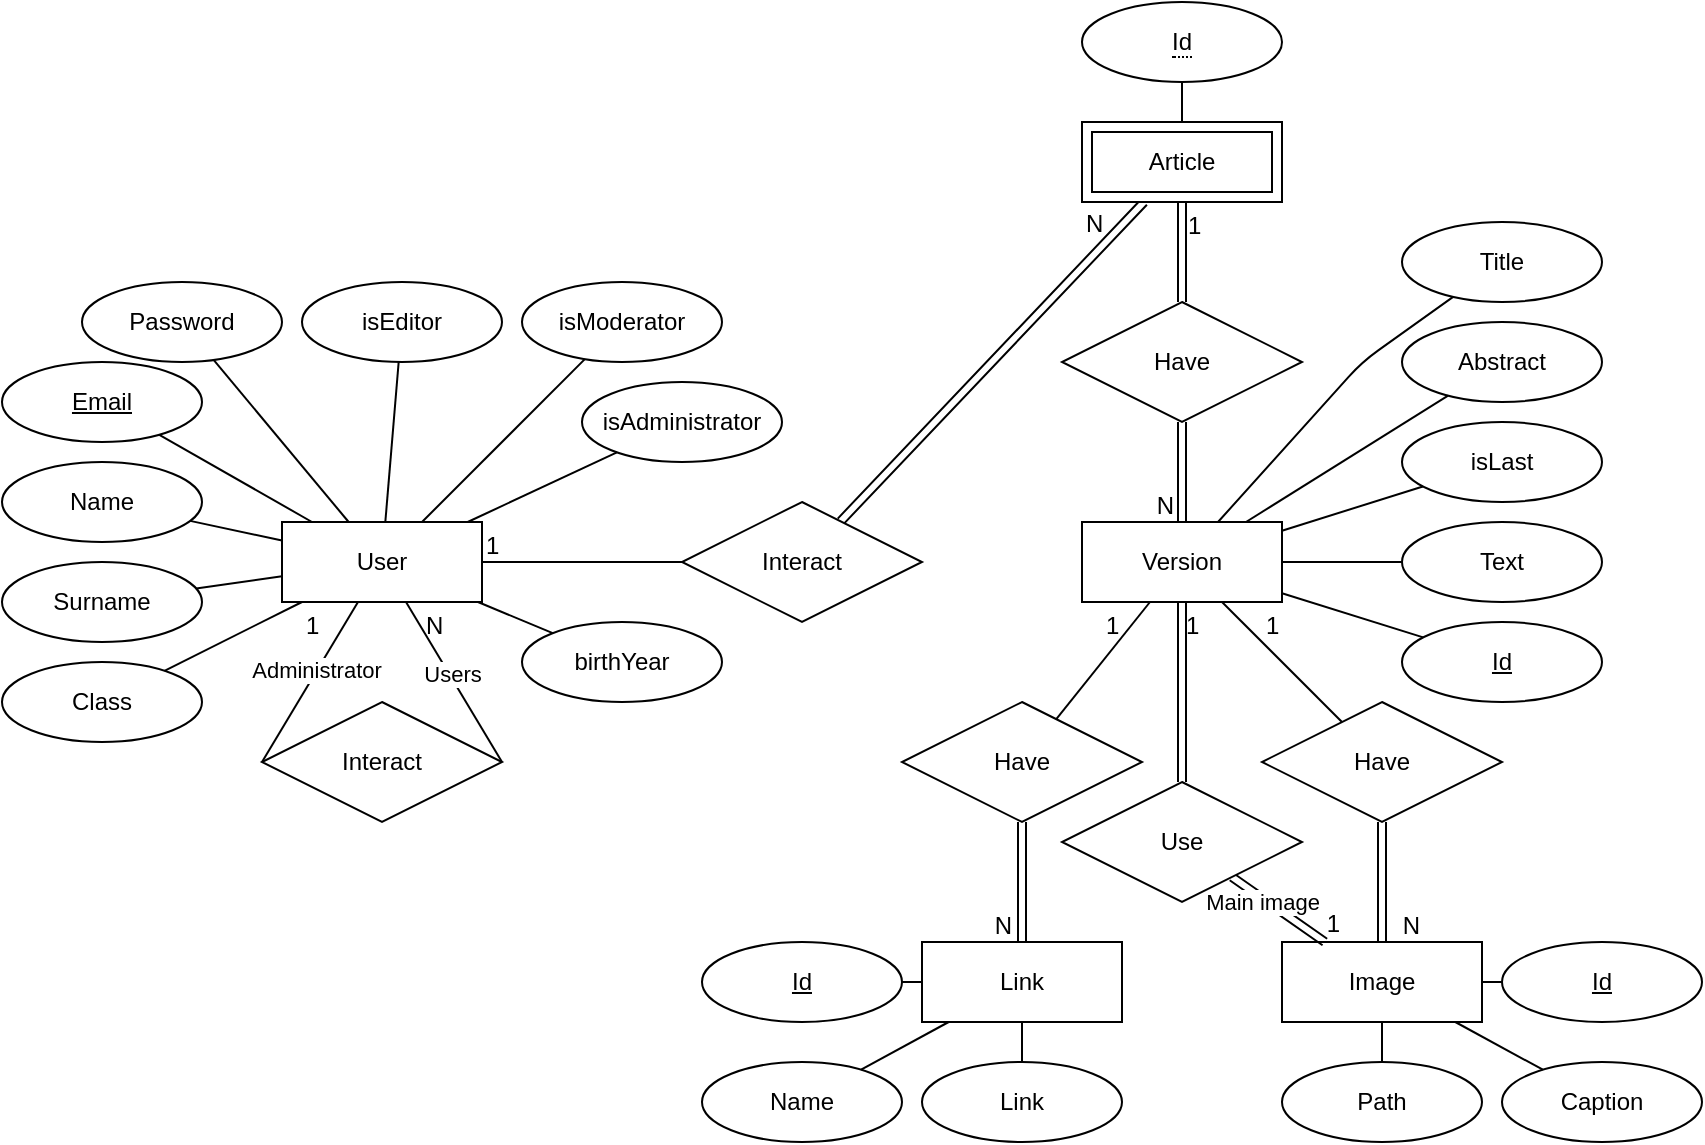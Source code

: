 <mxfile>
    <diagram id="GHTKA-b6unNHT8-kJKTR" name="Pagina-1">
        <mxGraphModel dx="1537" dy="1576" grid="1" gridSize="10" guides="1" tooltips="1" connect="1" arrows="1" fold="1" page="1" pageScale="1" pageWidth="827" pageHeight="1169" math="0" shadow="0">
            <root>
                <mxCell id="0"/>
                <mxCell id="1" parent="0"/>
                <mxCell id="2" value="User" style="whiteSpace=wrap;html=1;align=center;" parent="1" vertex="1">
                    <mxGeometry x="80" y="40" width="100" height="40" as="geometry"/>
                </mxCell>
                <mxCell id="3" value="Version" style="whiteSpace=wrap;html=1;align=center;" parent="1" vertex="1">
                    <mxGeometry x="480" y="40" width="100" height="40" as="geometry"/>
                </mxCell>
                <mxCell id="4" value="isEditor" style="ellipse;whiteSpace=wrap;html=1;align=center;" parent="1" vertex="1">
                    <mxGeometry x="90" y="-80" width="100" height="40" as="geometry"/>
                </mxCell>
                <mxCell id="5" value="isModerator" style="ellipse;whiteSpace=wrap;html=1;align=center;" parent="1" vertex="1">
                    <mxGeometry x="200" y="-80" width="100" height="40" as="geometry"/>
                </mxCell>
                <mxCell id="6" value="isAdministrator" style="ellipse;whiteSpace=wrap;html=1;align=center;" parent="1" vertex="1">
                    <mxGeometry x="230" y="-30" width="100" height="40" as="geometry"/>
                </mxCell>
                <mxCell id="7" value="Name" style="ellipse;whiteSpace=wrap;html=1;align=center;" parent="1" vertex="1">
                    <mxGeometry x="-60" y="10" width="100" height="40" as="geometry"/>
                </mxCell>
                <mxCell id="8" value="Surname" style="ellipse;whiteSpace=wrap;html=1;align=center;" parent="1" vertex="1">
                    <mxGeometry x="-60" y="60" width="100" height="40" as="geometry"/>
                </mxCell>
                <mxCell id="9" value="Class" style="ellipse;whiteSpace=wrap;html=1;align=center;" parent="1" vertex="1">
                    <mxGeometry x="-60" y="110" width="100" height="40" as="geometry"/>
                </mxCell>
                <mxCell id="10" value="birthYear" style="ellipse;whiteSpace=wrap;html=1;align=center;" parent="1" vertex="1">
                    <mxGeometry x="200" y="90" width="100" height="40" as="geometry"/>
                </mxCell>
                <mxCell id="11" value="&lt;u&gt;Email&lt;/u&gt;" style="ellipse;whiteSpace=wrap;html=1;align=center;" parent="1" vertex="1">
                    <mxGeometry x="-60" y="-40" width="100" height="40" as="geometry"/>
                </mxCell>
                <mxCell id="12" value="Password" style="ellipse;whiteSpace=wrap;html=1;align=center;" parent="1" vertex="1">
                    <mxGeometry x="-20" y="-80" width="100" height="40" as="geometry"/>
                </mxCell>
                <mxCell id="17" value="" style="endArrow=none;html=1;rounded=0;shape=link;" parent="1" source="13" target="102" edge="1">
                    <mxGeometry relative="1" as="geometry">
                        <mxPoint x="270" y="50" as="sourcePoint"/>
                        <mxPoint x="498.333" y="-40" as="targetPoint"/>
                    </mxGeometry>
                </mxCell>
                <mxCell id="19" value="N" style="resizable=0;html=1;whiteSpace=wrap;align=right;verticalAlign=bottom;" parent="17" connectable="0" vertex="1">
                    <mxGeometry x="1" relative="1" as="geometry"/>
                </mxCell>
                <mxCell id="20" value="" style="endArrow=none;html=1;rounded=0;" parent="1" source="2" target="13" edge="1">
                    <mxGeometry relative="1" as="geometry">
                        <mxPoint x="220" y="60" as="sourcePoint"/>
                        <mxPoint x="480" y="60" as="targetPoint"/>
                    </mxGeometry>
                </mxCell>
                <mxCell id="21" value="1" style="resizable=0;html=1;whiteSpace=wrap;align=left;verticalAlign=bottom;" parent="20" connectable="0" vertex="1">
                    <mxGeometry x="-1" relative="1" as="geometry"/>
                </mxCell>
                <mxCell id="13" value="Interact" style="shape=rhombus;perimeter=rhombusPerimeter;whiteSpace=wrap;html=1;align=center;" parent="1" vertex="1">
                    <mxGeometry x="280" y="30" width="120" height="60" as="geometry"/>
                </mxCell>
                <mxCell id="23" value="Title" style="ellipse;whiteSpace=wrap;html=1;align=center;" parent="1" vertex="1">
                    <mxGeometry x="640" y="-110" width="100" height="40" as="geometry"/>
                </mxCell>
                <mxCell id="24" value="Abstract" style="ellipse;whiteSpace=wrap;html=1;align=center;" parent="1" vertex="1">
                    <mxGeometry x="640" y="-60" width="100" height="40" as="geometry"/>
                </mxCell>
                <mxCell id="26" value="Text" style="ellipse;whiteSpace=wrap;html=1;align=center;" parent="1" vertex="1">
                    <mxGeometry x="640" y="40" width="100" height="40" as="geometry"/>
                </mxCell>
                <mxCell id="27" value="Link" style="whiteSpace=wrap;html=1;align=center;" parent="1" vertex="1">
                    <mxGeometry x="400" y="250" width="100" height="40" as="geometry"/>
                </mxCell>
                <mxCell id="28" value="Image" style="whiteSpace=wrap;html=1;align=center;" parent="1" vertex="1">
                    <mxGeometry x="580" y="250" width="100" height="40" as="geometry"/>
                </mxCell>
                <mxCell id="31" value="&lt;span&gt;Path&lt;/span&gt;" style="ellipse;whiteSpace=wrap;html=1;align=center;fontStyle=0" parent="1" vertex="1">
                    <mxGeometry x="580" y="310" width="100" height="40" as="geometry"/>
                </mxCell>
                <mxCell id="32" value="" style="endArrow=none;html=1;" parent="1" source="43" target="27" edge="1">
                    <mxGeometry width="50" height="50" relative="1" as="geometry">
                        <mxPoint x="450" y="310" as="sourcePoint"/>
                        <mxPoint x="570" y="270" as="targetPoint"/>
                    </mxGeometry>
                </mxCell>
                <mxCell id="33" value="" style="endArrow=none;html=1;" parent="1" source="31" target="28" edge="1">
                    <mxGeometry width="50" height="50" relative="1" as="geometry">
                        <mxPoint x="520" y="320" as="sourcePoint"/>
                        <mxPoint x="570" y="270" as="targetPoint"/>
                    </mxGeometry>
                </mxCell>
                <mxCell id="37" value="Caption" style="ellipse;whiteSpace=wrap;html=1;align=center;" parent="1" vertex="1">
                    <mxGeometry x="690" y="310" width="100" height="40" as="geometry"/>
                </mxCell>
                <mxCell id="38" value="&lt;u&gt;Id&lt;/u&gt;" style="ellipse;whiteSpace=wrap;html=1;align=center;" parent="1" vertex="1">
                    <mxGeometry x="690" y="250" width="100" height="40" as="geometry"/>
                </mxCell>
                <mxCell id="39" value="" style="endArrow=none;html=1;" parent="1" source="28" target="37" edge="1">
                    <mxGeometry width="50" height="50" relative="1" as="geometry">
                        <mxPoint x="520" y="320" as="sourcePoint"/>
                        <mxPoint x="570" y="270" as="targetPoint"/>
                    </mxGeometry>
                </mxCell>
                <mxCell id="40" value="" style="endArrow=none;html=1;" parent="1" source="28" target="38" edge="1">
                    <mxGeometry width="50" height="50" relative="1" as="geometry">
                        <mxPoint x="520" y="320" as="sourcePoint"/>
                        <mxPoint x="570" y="270" as="targetPoint"/>
                    </mxGeometry>
                </mxCell>
                <mxCell id="41" value="&lt;u&gt;Id&lt;/u&gt;" style="ellipse;whiteSpace=wrap;html=1;align=center;" parent="1" vertex="1">
                    <mxGeometry x="290" y="250" width="100" height="40" as="geometry"/>
                </mxCell>
                <mxCell id="42" value="Name" style="ellipse;whiteSpace=wrap;html=1;align=center;" parent="1" vertex="1">
                    <mxGeometry x="290" y="310" width="100" height="40" as="geometry"/>
                </mxCell>
                <mxCell id="43" value="&lt;span&gt;Link&lt;/span&gt;" style="ellipse;whiteSpace=wrap;html=1;align=center;fontStyle=0" parent="1" vertex="1">
                    <mxGeometry x="400" y="310" width="100" height="40" as="geometry"/>
                </mxCell>
                <mxCell id="44" value="" style="endArrow=none;html=1;" parent="1" source="41" target="27" edge="1">
                    <mxGeometry width="50" height="50" relative="1" as="geometry">
                        <mxPoint x="460" y="320" as="sourcePoint"/>
                        <mxPoint x="460" y="300" as="targetPoint"/>
                    </mxGeometry>
                </mxCell>
                <mxCell id="45" value="" style="endArrow=none;html=1;" parent="1" source="27" target="42" edge="1">
                    <mxGeometry width="50" height="50" relative="1" as="geometry">
                        <mxPoint x="470" y="330" as="sourcePoint"/>
                        <mxPoint x="470" y="310" as="targetPoint"/>
                    </mxGeometry>
                </mxCell>
                <mxCell id="51" value="" style="endArrow=none;html=1;rounded=0;shape=link;" parent="1" source="46" target="27" edge="1">
                    <mxGeometry relative="1" as="geometry">
                        <mxPoint x="450" y="180" as="sourcePoint"/>
                        <mxPoint x="610" y="180" as="targetPoint"/>
                    </mxGeometry>
                </mxCell>
                <mxCell id="53" value="N" style="resizable=0;html=1;whiteSpace=wrap;align=right;verticalAlign=bottom;" parent="51" connectable="0" vertex="1">
                    <mxGeometry x="1" relative="1" as="geometry">
                        <mxPoint x="-4" as="offset"/>
                    </mxGeometry>
                </mxCell>
                <mxCell id="54" value="" style="endArrow=none;html=1;rounded=0;" parent="1" source="3" target="46" edge="1">
                    <mxGeometry relative="1" as="geometry">
                        <mxPoint x="522" y="80" as="sourcePoint"/>
                        <mxPoint x="458" y="250" as="targetPoint"/>
                    </mxGeometry>
                </mxCell>
                <mxCell id="55" value="1" style="resizable=0;html=1;whiteSpace=wrap;align=left;verticalAlign=bottom;" parent="54" connectable="0" vertex="1">
                    <mxGeometry x="-1" relative="1" as="geometry">
                        <mxPoint x="-24" y="20" as="offset"/>
                    </mxGeometry>
                </mxCell>
                <mxCell id="46" value="Have" style="shape=rhombus;perimeter=rhombusPerimeter;whiteSpace=wrap;html=1;align=center;" parent="1" vertex="1">
                    <mxGeometry x="390" y="130" width="120" height="60" as="geometry"/>
                </mxCell>
                <mxCell id="57" value="" style="endArrow=none;html=1;rounded=0;shape=link;" parent="1" source="47" target="28" edge="1">
                    <mxGeometry relative="1" as="geometry">
                        <mxPoint x="450" y="180" as="sourcePoint"/>
                        <mxPoint x="610" y="180" as="targetPoint"/>
                    </mxGeometry>
                </mxCell>
                <mxCell id="59" value="N" style="resizable=0;html=1;whiteSpace=wrap;align=right;verticalAlign=bottom;" parent="57" connectable="0" vertex="1">
                    <mxGeometry x="1" relative="1" as="geometry">
                        <mxPoint x="20" as="offset"/>
                    </mxGeometry>
                </mxCell>
                <mxCell id="60" value="" style="endArrow=none;html=1;rounded=0;" parent="1" source="3" target="47" edge="1">
                    <mxGeometry relative="1" as="geometry">
                        <mxPoint x="540" y="80" as="sourcePoint"/>
                        <mxPoint x="620" y="250" as="targetPoint"/>
                    </mxGeometry>
                </mxCell>
                <mxCell id="61" value="1" style="resizable=0;html=1;whiteSpace=wrap;align=left;verticalAlign=bottom;" parent="60" connectable="0" vertex="1">
                    <mxGeometry x="-1" relative="1" as="geometry">
                        <mxPoint x="20" y="20" as="offset"/>
                    </mxGeometry>
                </mxCell>
                <mxCell id="47" value="Have" style="shape=rhombus;perimeter=rhombusPerimeter;whiteSpace=wrap;html=1;align=center;" parent="1" vertex="1">
                    <mxGeometry x="570" y="130" width="120" height="60" as="geometry"/>
                </mxCell>
                <mxCell id="63" value="" style="endArrow=none;html=1;" parent="1" source="3" target="23" edge="1">
                    <mxGeometry width="50" height="50" relative="1" as="geometry">
                        <mxPoint x="480" y="20" as="sourcePoint"/>
                        <mxPoint x="530" y="-20" as="targetPoint"/>
                        <Array as="points">
                            <mxPoint x="620" y="-40"/>
                        </Array>
                    </mxGeometry>
                </mxCell>
                <mxCell id="64" value="" style="endArrow=none;html=1;" parent="1" source="3" target="24" edge="1">
                    <mxGeometry width="50" height="50" relative="1" as="geometry">
                        <mxPoint x="480" y="20" as="sourcePoint"/>
                        <mxPoint x="530" y="-30" as="targetPoint"/>
                    </mxGeometry>
                </mxCell>
                <mxCell id="65" value="" style="endArrow=none;html=1;" parent="1" source="3" target="26" edge="1">
                    <mxGeometry width="50" height="50" relative="1" as="geometry">
                        <mxPoint x="480" y="20" as="sourcePoint"/>
                        <mxPoint x="530" y="-30" as="targetPoint"/>
                    </mxGeometry>
                </mxCell>
                <mxCell id="66" value="Id" style="ellipse;whiteSpace=wrap;html=1;align=center;fontStyle=4" parent="1" vertex="1">
                    <mxGeometry x="640" y="90" width="100" height="40" as="geometry"/>
                </mxCell>
                <mxCell id="67" value="" style="endArrow=none;html=1;" parent="1" source="3" target="66" edge="1">
                    <mxGeometry width="50" height="50" relative="1" as="geometry">
                        <mxPoint x="560" y="80" as="sourcePoint"/>
                        <mxPoint x="610" y="30" as="targetPoint"/>
                    </mxGeometry>
                </mxCell>
                <mxCell id="69" value="" style="endArrow=none;html=1;" parent="1" source="2" target="4" edge="1">
                    <mxGeometry width="50" height="50" relative="1" as="geometry">
                        <mxPoint x="150" y="60" as="sourcePoint"/>
                        <mxPoint x="200" y="10" as="targetPoint"/>
                    </mxGeometry>
                </mxCell>
                <mxCell id="70" value="" style="endArrow=none;html=1;" parent="1" source="2" target="5" edge="1">
                    <mxGeometry width="50" height="50" relative="1" as="geometry">
                        <mxPoint x="150" y="60" as="sourcePoint"/>
                        <mxPoint x="200" y="10" as="targetPoint"/>
                    </mxGeometry>
                </mxCell>
                <mxCell id="71" value="" style="endArrow=none;html=1;" parent="1" source="2" target="12" edge="1">
                    <mxGeometry width="50" height="50" relative="1" as="geometry">
                        <mxPoint x="150" y="60" as="sourcePoint"/>
                        <mxPoint x="200" y="10" as="targetPoint"/>
                    </mxGeometry>
                </mxCell>
                <mxCell id="72" value="" style="endArrow=none;html=1;" parent="1" source="2" target="11" edge="1">
                    <mxGeometry width="50" height="50" relative="1" as="geometry">
                        <mxPoint x="150" y="60" as="sourcePoint"/>
                        <mxPoint x="200" y="10" as="targetPoint"/>
                    </mxGeometry>
                </mxCell>
                <mxCell id="73" value="" style="endArrow=none;html=1;" parent="1" source="2" target="7" edge="1">
                    <mxGeometry width="50" height="50" relative="1" as="geometry">
                        <mxPoint x="150" y="60" as="sourcePoint"/>
                        <mxPoint x="200" y="10" as="targetPoint"/>
                    </mxGeometry>
                </mxCell>
                <mxCell id="74" value="" style="endArrow=none;html=1;" parent="1" source="2" target="8" edge="1">
                    <mxGeometry width="50" height="50" relative="1" as="geometry">
                        <mxPoint x="150" y="60" as="sourcePoint"/>
                        <mxPoint x="200" y="10" as="targetPoint"/>
                    </mxGeometry>
                </mxCell>
                <mxCell id="75" value="" style="endArrow=none;html=1;" parent="1" source="2" target="9" edge="1">
                    <mxGeometry width="50" height="50" relative="1" as="geometry">
                        <mxPoint x="150" y="60" as="sourcePoint"/>
                        <mxPoint x="200" y="10" as="targetPoint"/>
                    </mxGeometry>
                </mxCell>
                <mxCell id="76" value="" style="endArrow=none;html=1;" parent="1" source="2" target="10" edge="1">
                    <mxGeometry width="50" height="50" relative="1" as="geometry">
                        <mxPoint x="150" y="60" as="sourcePoint"/>
                        <mxPoint x="200" y="10" as="targetPoint"/>
                    </mxGeometry>
                </mxCell>
                <mxCell id="77" value="" style="endArrow=none;html=1;" parent="1" source="2" target="6" edge="1">
                    <mxGeometry width="50" height="50" relative="1" as="geometry">
                        <mxPoint x="150" y="60" as="sourcePoint"/>
                        <mxPoint x="200" y="10" as="targetPoint"/>
                    </mxGeometry>
                </mxCell>
                <mxCell id="78" value="isLast" style="ellipse;whiteSpace=wrap;html=1;align=center;" parent="1" vertex="1">
                    <mxGeometry x="640" y="-10" width="100" height="40" as="geometry"/>
                </mxCell>
                <mxCell id="79" value="" style="endArrow=none;html=1;" parent="1" source="78" target="3" edge="1">
                    <mxGeometry width="50" height="50" relative="1" as="geometry">
                        <mxPoint x="450" y="80" as="sourcePoint"/>
                        <mxPoint x="500" y="30" as="targetPoint"/>
                    </mxGeometry>
                </mxCell>
                <mxCell id="80" value="Interact" style="shape=rhombus;perimeter=rhombusPerimeter;whiteSpace=wrap;html=1;align=center;" parent="1" vertex="1">
                    <mxGeometry x="70" y="130" width="120" height="60" as="geometry"/>
                </mxCell>
                <mxCell id="81" value="" style="endArrow=none;html=1;rounded=0;entryX=0;entryY=0.5;entryDx=0;entryDy=0;" parent="1" source="2" target="80" edge="1">
                    <mxGeometry relative="1" as="geometry">
                        <mxPoint x="100" y="140" as="sourcePoint"/>
                        <mxPoint x="260" y="140" as="targetPoint"/>
                    </mxGeometry>
                </mxCell>
                <mxCell id="82" value="1" style="resizable=0;html=1;whiteSpace=wrap;align=left;verticalAlign=bottom;" parent="81" connectable="0" vertex="1">
                    <mxGeometry x="-1" relative="1" as="geometry">
                        <mxPoint x="-28" y="20" as="offset"/>
                    </mxGeometry>
                </mxCell>
                <mxCell id="90" value="Administrator" style="edgeLabel;html=1;align=center;verticalAlign=middle;resizable=0;points=[];" parent="81" vertex="1" connectable="0">
                    <mxGeometry x="-0.139" y="-1" relative="1" as="geometry">
                        <mxPoint as="offset"/>
                    </mxGeometry>
                </mxCell>
                <mxCell id="87" value="" style="endArrow=none;html=1;rounded=0;entryX=1;entryY=0.5;entryDx=0;entryDy=0;" parent="1" source="2" target="80" edge="1">
                    <mxGeometry relative="1" as="geometry">
                        <mxPoint x="128" y="90" as="sourcePoint"/>
                        <mxPoint x="80" y="170" as="targetPoint"/>
                    </mxGeometry>
                </mxCell>
                <mxCell id="88" value="N" style="resizable=0;html=1;whiteSpace=wrap;align=left;verticalAlign=bottom;" parent="87" connectable="0" vertex="1">
                    <mxGeometry x="-1" relative="1" as="geometry">
                        <mxPoint x="8" y="20" as="offset"/>
                    </mxGeometry>
                </mxCell>
                <mxCell id="91" value="Users" style="edgeLabel;html=1;align=center;verticalAlign=middle;resizable=0;points=[];" parent="87" vertex="1" connectable="0">
                    <mxGeometry x="-0.092" y="1" relative="1" as="geometry">
                        <mxPoint as="offset"/>
                    </mxGeometry>
                </mxCell>
                <mxCell id="93" value="" style="endArrow=none;html=1;rounded=0;shape=link;" parent="1" source="92" target="28" edge="1">
                    <mxGeometry relative="1" as="geometry">
                        <mxPoint x="460" y="170" as="sourcePoint"/>
                        <mxPoint x="620" y="170" as="targetPoint"/>
                    </mxGeometry>
                </mxCell>
                <mxCell id="95" value="1" style="resizable=0;html=1;whiteSpace=wrap;align=right;verticalAlign=bottom;" parent="93" connectable="0" vertex="1">
                    <mxGeometry x="1" relative="1" as="geometry">
                        <mxPoint x="9" as="offset"/>
                    </mxGeometry>
                </mxCell>
                <mxCell id="100" value="Main image" style="edgeLabel;html=1;align=center;verticalAlign=middle;resizable=0;points=[];" parent="93" vertex="1" connectable="0">
                    <mxGeometry x="-0.415" relative="1" as="geometry">
                        <mxPoint x="1" y="3" as="offset"/>
                    </mxGeometry>
                </mxCell>
                <mxCell id="96" value="" style="endArrow=none;html=1;rounded=0;shape=link;" parent="1" source="3" target="92" edge="1">
                    <mxGeometry relative="1" as="geometry">
                        <mxPoint x="540" y="80" as="sourcePoint"/>
                        <mxPoint x="620" y="250" as="targetPoint"/>
                    </mxGeometry>
                </mxCell>
                <mxCell id="97" value="1" style="resizable=0;html=1;whiteSpace=wrap;align=left;verticalAlign=bottom;" parent="96" connectable="0" vertex="1">
                    <mxGeometry x="-1" relative="1" as="geometry">
                        <mxPoint y="20" as="offset"/>
                    </mxGeometry>
                </mxCell>
                <mxCell id="92" value="Use" style="shape=rhombus;perimeter=rhombusPerimeter;whiteSpace=wrap;html=1;align=center;" parent="1" vertex="1">
                    <mxGeometry x="470" y="170" width="120" height="60" as="geometry"/>
                </mxCell>
                <mxCell id="102" value="Article" style="shape=ext;margin=3;double=1;whiteSpace=wrap;html=1;align=center;" vertex="1" parent="1">
                    <mxGeometry x="480" y="-160" width="100" height="40" as="geometry"/>
                </mxCell>
                <mxCell id="105" value="" style="endArrow=none;html=1;rounded=0;shape=link;" edge="1" parent="1" source="103" target="3">
                    <mxGeometry relative="1" as="geometry">
                        <mxPoint x="400" as="sourcePoint"/>
                        <mxPoint x="560" as="targetPoint"/>
                    </mxGeometry>
                </mxCell>
                <mxCell id="107" value="N" style="resizable=0;html=1;whiteSpace=wrap;align=right;verticalAlign=bottom;" connectable="0" vertex="1" parent="105">
                    <mxGeometry x="1" relative="1" as="geometry">
                        <mxPoint x="-3" as="offset"/>
                    </mxGeometry>
                </mxCell>
                <mxCell id="108" value="" style="endArrow=none;html=1;rounded=0;shape=link;" edge="1" parent="1" source="102" target="103">
                    <mxGeometry relative="1" as="geometry">
                        <mxPoint x="530" y="-120" as="sourcePoint"/>
                        <mxPoint x="530" y="40" as="targetPoint"/>
                    </mxGeometry>
                </mxCell>
                <mxCell id="109" value="1" style="resizable=0;html=1;whiteSpace=wrap;align=left;verticalAlign=bottom;" connectable="0" vertex="1" parent="108">
                    <mxGeometry x="-1" relative="1" as="geometry">
                        <mxPoint x="1" y="20" as="offset"/>
                    </mxGeometry>
                </mxCell>
                <mxCell id="103" value="Have" style="shape=rhombus;perimeter=rhombusPerimeter;whiteSpace=wrap;html=1;align=center;" vertex="1" parent="1">
                    <mxGeometry x="470" y="-70" width="120" height="60" as="geometry"/>
                </mxCell>
                <mxCell id="112" value="N" style="resizable=0;html=1;whiteSpace=wrap;align=left;verticalAlign=bottom;" connectable="0" vertex="1" parent="1">
                    <mxGeometry x="210" y="60" as="geometry">
                        <mxPoint x="270" y="-161" as="offset"/>
                    </mxGeometry>
                </mxCell>
                <mxCell id="113" value="&lt;span style=&quot;border-bottom: 1px dotted&quot;&gt;Id&lt;/span&gt;" style="ellipse;whiteSpace=wrap;html=1;align=center;" vertex="1" parent="1">
                    <mxGeometry x="480" y="-220" width="100" height="40" as="geometry"/>
                </mxCell>
                <mxCell id="114" value="" style="endArrow=none;html=1;rounded=0;" edge="1" parent="1" source="113" target="102">
                    <mxGeometry relative="1" as="geometry">
                        <mxPoint x="450" y="-90" as="sourcePoint"/>
                        <mxPoint x="610" y="-90" as="targetPoint"/>
                    </mxGeometry>
                </mxCell>
            </root>
        </mxGraphModel>
    </diagram>
</mxfile>